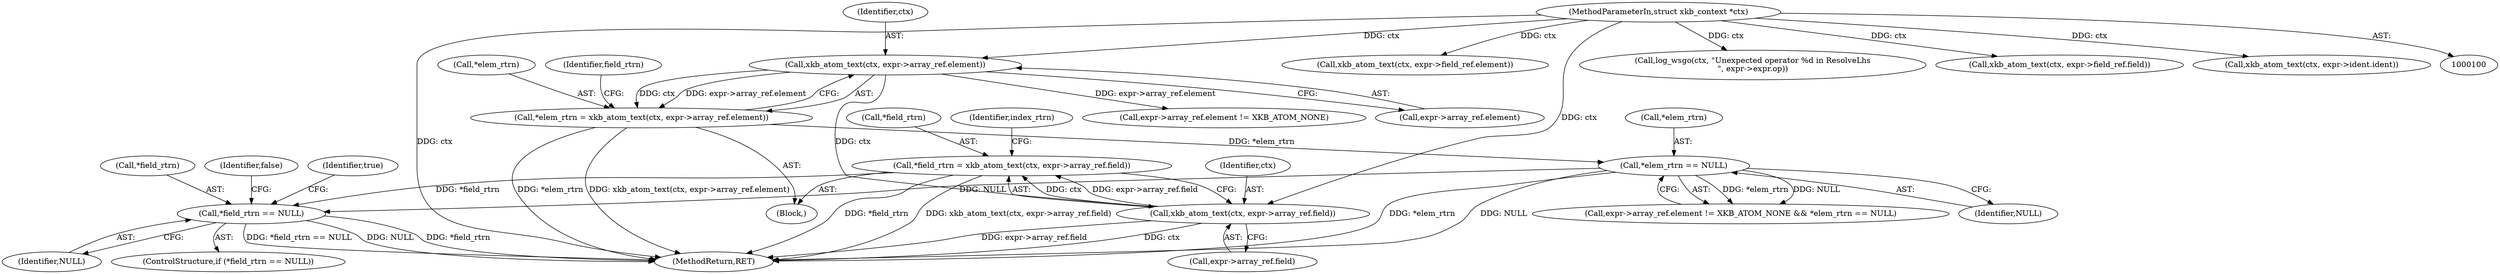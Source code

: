 digraph "0_libxkbcommon_bb4909d2d8fa6b08155e449986a478101e2b2634@pointer" {
"1000218" [label="(Call,*field_rtrn == NULL)"];
"1000184" [label="(Call,*field_rtrn = xkb_atom_text(ctx, expr->array_ref.field))"];
"1000187" [label="(Call,xkb_atom_text(ctx, expr->array_ref.field))"];
"1000177" [label="(Call,xkb_atom_text(ctx, expr->array_ref.element))"];
"1000101" [label="(MethodParameterIn,struct xkb_context *ctx)"];
"1000211" [label="(Call,*elem_rtrn == NULL)"];
"1000174" [label="(Call,*elem_rtrn = xkb_atom_text(ctx, expr->array_ref.element))"];
"1000188" [label="(Identifier,ctx)"];
"1000174" [label="(Call,*elem_rtrn = xkb_atom_text(ctx, expr->array_ref.element))"];
"1000187" [label="(Call,xkb_atom_text(ctx, expr->array_ref.field))"];
"1000212" [label="(Call,*elem_rtrn)"];
"1000178" [label="(Identifier,ctx)"];
"1000219" [label="(Call,*field_rtrn)"];
"1000184" [label="(Call,*field_rtrn = xkb_atom_text(ctx, expr->array_ref.field))"];
"1000218" [label="(Call,*field_rtrn == NULL)"];
"1000101" [label="(MethodParameterIn,struct xkb_context *ctx)"];
"1000142" [label="(Call,xkb_atom_text(ctx, expr->field_ref.element))"];
"1000186" [label="(Identifier,field_rtrn)"];
"1000221" [label="(Identifier,NULL)"];
"1000113" [label="(Block,)"];
"1000214" [label="(Identifier,NULL)"];
"1000223" [label="(Identifier,false)"];
"1000185" [label="(Call,*field_rtrn)"];
"1000228" [label="(Call,log_wsgo(ctx, \"Unexpected operator %d in ResolveLhs\n\", expr->expr.op))"];
"1000196" [label="(Identifier,index_rtrn)"];
"1000152" [label="(Call,xkb_atom_text(ctx, expr->field_ref.field))"];
"1000189" [label="(Call,expr->array_ref.field)"];
"1000225" [label="(Identifier,true)"];
"1000217" [label="(ControlStructure,if (*field_rtrn == NULL))"];
"1000204" [label="(Call,expr->array_ref.element != XKB_ATOM_NONE)"];
"1000203" [label="(Call,expr->array_ref.element != XKB_ATOM_NONE && *elem_rtrn == NULL)"];
"1000211" [label="(Call,*elem_rtrn == NULL)"];
"1000122" [label="(Call,xkb_atom_text(ctx, expr->ident.ident))"];
"1000179" [label="(Call,expr->array_ref.element)"];
"1000177" [label="(Call,xkb_atom_text(ctx, expr->array_ref.element))"];
"1000175" [label="(Call,*elem_rtrn)"];
"1000238" [label="(MethodReturn,RET)"];
"1000218" -> "1000217"  [label="AST: "];
"1000218" -> "1000221"  [label="CFG: "];
"1000219" -> "1000218"  [label="AST: "];
"1000221" -> "1000218"  [label="AST: "];
"1000223" -> "1000218"  [label="CFG: "];
"1000225" -> "1000218"  [label="CFG: "];
"1000218" -> "1000238"  [label="DDG: NULL"];
"1000218" -> "1000238"  [label="DDG: *field_rtrn"];
"1000218" -> "1000238"  [label="DDG: *field_rtrn == NULL"];
"1000184" -> "1000218"  [label="DDG: *field_rtrn"];
"1000211" -> "1000218"  [label="DDG: NULL"];
"1000184" -> "1000113"  [label="AST: "];
"1000184" -> "1000187"  [label="CFG: "];
"1000185" -> "1000184"  [label="AST: "];
"1000187" -> "1000184"  [label="AST: "];
"1000196" -> "1000184"  [label="CFG: "];
"1000184" -> "1000238"  [label="DDG: *field_rtrn"];
"1000184" -> "1000238"  [label="DDG: xkb_atom_text(ctx, expr->array_ref.field)"];
"1000187" -> "1000184"  [label="DDG: ctx"];
"1000187" -> "1000184"  [label="DDG: expr->array_ref.field"];
"1000187" -> "1000189"  [label="CFG: "];
"1000188" -> "1000187"  [label="AST: "];
"1000189" -> "1000187"  [label="AST: "];
"1000187" -> "1000238"  [label="DDG: ctx"];
"1000187" -> "1000238"  [label="DDG: expr->array_ref.field"];
"1000177" -> "1000187"  [label="DDG: ctx"];
"1000101" -> "1000187"  [label="DDG: ctx"];
"1000177" -> "1000174"  [label="AST: "];
"1000177" -> "1000179"  [label="CFG: "];
"1000178" -> "1000177"  [label="AST: "];
"1000179" -> "1000177"  [label="AST: "];
"1000174" -> "1000177"  [label="CFG: "];
"1000177" -> "1000174"  [label="DDG: ctx"];
"1000177" -> "1000174"  [label="DDG: expr->array_ref.element"];
"1000101" -> "1000177"  [label="DDG: ctx"];
"1000177" -> "1000204"  [label="DDG: expr->array_ref.element"];
"1000101" -> "1000100"  [label="AST: "];
"1000101" -> "1000238"  [label="DDG: ctx"];
"1000101" -> "1000122"  [label="DDG: ctx"];
"1000101" -> "1000142"  [label="DDG: ctx"];
"1000101" -> "1000152"  [label="DDG: ctx"];
"1000101" -> "1000228"  [label="DDG: ctx"];
"1000211" -> "1000203"  [label="AST: "];
"1000211" -> "1000214"  [label="CFG: "];
"1000212" -> "1000211"  [label="AST: "];
"1000214" -> "1000211"  [label="AST: "];
"1000203" -> "1000211"  [label="CFG: "];
"1000211" -> "1000238"  [label="DDG: NULL"];
"1000211" -> "1000238"  [label="DDG: *elem_rtrn"];
"1000211" -> "1000203"  [label="DDG: *elem_rtrn"];
"1000211" -> "1000203"  [label="DDG: NULL"];
"1000174" -> "1000211"  [label="DDG: *elem_rtrn"];
"1000174" -> "1000113"  [label="AST: "];
"1000175" -> "1000174"  [label="AST: "];
"1000186" -> "1000174"  [label="CFG: "];
"1000174" -> "1000238"  [label="DDG: xkb_atom_text(ctx, expr->array_ref.element)"];
"1000174" -> "1000238"  [label="DDG: *elem_rtrn"];
}
